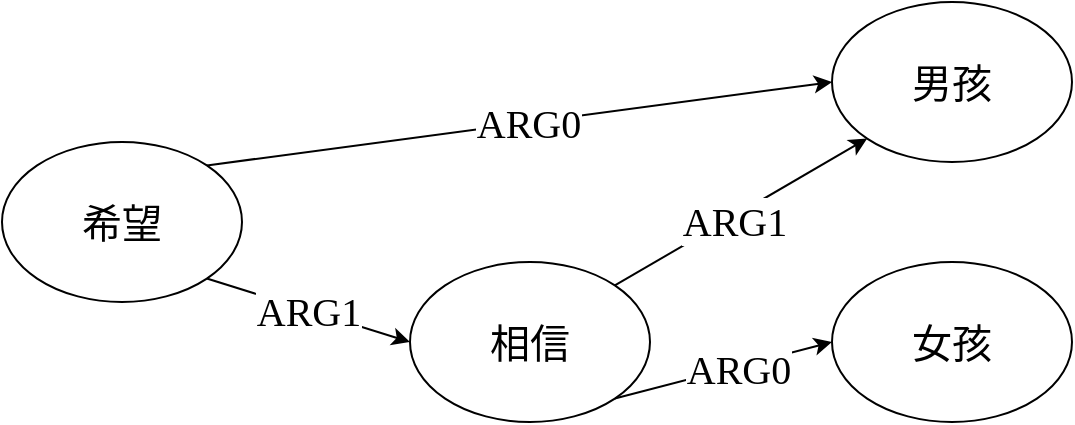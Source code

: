 <mxfile version="22.1.18" type="github">
  <diagram name="第 1 页" id="Lr_a4t1G9RaFQeTxE_U1">
    <mxGraphModel dx="1018" dy="609" grid="1" gridSize="10" guides="1" tooltips="1" connect="1" arrows="1" fold="1" page="1" pageScale="1" pageWidth="827" pageHeight="1169" math="0" shadow="0">
      <root>
        <mxCell id="0" />
        <mxCell id="1" parent="0" />
        <mxCell id="cnXNq07fpTVKBHnBqtde-5" value="ARG1" style="rounded=0;orthogonalLoop=1;jettySize=auto;html=1;exitX=1;exitY=1;exitDx=0;exitDy=0;entryX=0;entryY=0.5;entryDx=0;entryDy=0;fontFamily=Times New Roman;fontSize=20;" edge="1" parent="1" source="cnXNq07fpTVKBHnBqtde-1" target="cnXNq07fpTVKBHnBqtde-2">
          <mxGeometry x="-0.004" relative="1" as="geometry">
            <mxPoint as="offset" />
          </mxGeometry>
        </mxCell>
        <mxCell id="cnXNq07fpTVKBHnBqtde-8" style="rounded=0;orthogonalLoop=1;jettySize=auto;html=1;exitX=1;exitY=0;exitDx=0;exitDy=0;entryX=0;entryY=0.5;entryDx=0;entryDy=0;fontSize=20;" edge="1" parent="1" source="cnXNq07fpTVKBHnBqtde-1" target="cnXNq07fpTVKBHnBqtde-4">
          <mxGeometry relative="1" as="geometry" />
        </mxCell>
        <mxCell id="cnXNq07fpTVKBHnBqtde-11" value="ARG0" style="edgeLabel;html=1;align=center;verticalAlign=middle;resizable=0;points=[];fontFamily=Times New Roman;fontSize=20;" vertex="1" connectable="0" parent="cnXNq07fpTVKBHnBqtde-8">
          <mxGeometry x="0.029" y="1" relative="1" as="geometry">
            <mxPoint as="offset" />
          </mxGeometry>
        </mxCell>
        <mxCell id="cnXNq07fpTVKBHnBqtde-1" value="希望" style="ellipse;whiteSpace=wrap;html=1;fontFamily=宋体-简;fontSize=20;" vertex="1" parent="1">
          <mxGeometry x="150" y="210" width="120" height="80" as="geometry" />
        </mxCell>
        <mxCell id="cnXNq07fpTVKBHnBqtde-9" style="rounded=0;orthogonalLoop=1;jettySize=auto;html=1;exitX=1;exitY=0;exitDx=0;exitDy=0;entryX=0;entryY=1;entryDx=0;entryDy=0;fontSize=20;" edge="1" parent="1" source="cnXNq07fpTVKBHnBqtde-2" target="cnXNq07fpTVKBHnBqtde-4">
          <mxGeometry relative="1" as="geometry">
            <mxPoint x="469.996" y="300.856" as="sourcePoint" />
            <mxPoint x="578.57" y="199.14" as="targetPoint" />
          </mxGeometry>
        </mxCell>
        <mxCell id="cnXNq07fpTVKBHnBqtde-13" value="ARG1" style="edgeLabel;html=1;align=center;verticalAlign=middle;resizable=0;points=[];fontFamily=Times New Roman;fontSize=20;" vertex="1" connectable="0" parent="cnXNq07fpTVKBHnBqtde-9">
          <mxGeometry x="-0.069" y="-2" relative="1" as="geometry">
            <mxPoint as="offset" />
          </mxGeometry>
        </mxCell>
        <mxCell id="cnXNq07fpTVKBHnBqtde-10" style="rounded=0;orthogonalLoop=1;jettySize=auto;html=1;exitX=1;exitY=1;exitDx=0;exitDy=0;entryX=0;entryY=0.5;entryDx=0;entryDy=0;fontSize=20;" edge="1" parent="1" source="cnXNq07fpTVKBHnBqtde-2" target="cnXNq07fpTVKBHnBqtde-3">
          <mxGeometry relative="1" as="geometry" />
        </mxCell>
        <mxCell id="cnXNq07fpTVKBHnBqtde-12" value="ARG0" style="edgeLabel;html=1;align=center;verticalAlign=middle;resizable=0;points=[];fontFamily=Times New Roman;fontSize=20;" vertex="1" connectable="0" parent="cnXNq07fpTVKBHnBqtde-10">
          <mxGeometry x="0.131" y="-1" relative="1" as="geometry">
            <mxPoint as="offset" />
          </mxGeometry>
        </mxCell>
        <mxCell id="cnXNq07fpTVKBHnBqtde-2" value="相信" style="ellipse;whiteSpace=wrap;html=1;fontSize=20;" vertex="1" parent="1">
          <mxGeometry x="354" y="270" width="120" height="80" as="geometry" />
        </mxCell>
        <mxCell id="cnXNq07fpTVKBHnBqtde-3" value="女孩" style="ellipse;whiteSpace=wrap;html=1;fontFamily=宋体-简;fontSize=20;" vertex="1" parent="1">
          <mxGeometry x="565" y="270" width="120" height="80" as="geometry" />
        </mxCell>
        <mxCell id="cnXNq07fpTVKBHnBqtde-4" value="男孩" style="ellipse;whiteSpace=wrap;html=1;fontFamily=宋体-简;fontSize=20;" vertex="1" parent="1">
          <mxGeometry x="565" y="140" width="120" height="80" as="geometry" />
        </mxCell>
      </root>
    </mxGraphModel>
  </diagram>
</mxfile>
